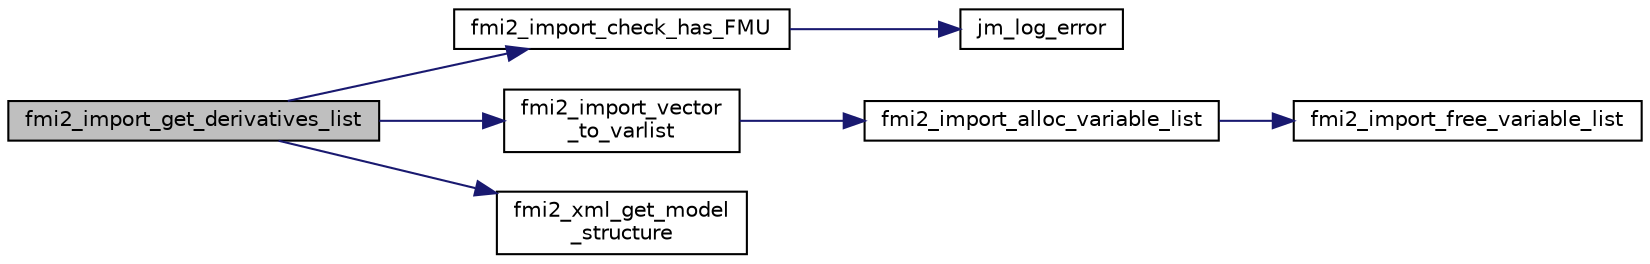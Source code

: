 digraph "fmi2_import_get_derivatives_list"
{
  edge [fontname="Helvetica",fontsize="10",labelfontname="Helvetica",labelfontsize="10"];
  node [fontname="Helvetica",fontsize="10",shape=record];
  rankdir="LR";
  Node49 [label="fmi2_import_get_derivatives_list",height=0.2,width=0.4,color="black", fillcolor="grey75", style="filled", fontcolor="black"];
  Node49 -> Node50 [color="midnightblue",fontsize="10",style="solid",fontname="Helvetica"];
  Node50 [label="fmi2_import_check_has_FMU",height=0.2,width=0.4,color="black", fillcolor="white", style="filled",URL="$d3/df2/fmi2__import_8c.html#a8081f28cd4f12875a98a03a4172dafe4"];
  Node50 -> Node51 [color="midnightblue",fontsize="10",style="solid",fontname="Helvetica"];
  Node51 [label="jm_log_error",height=0.2,width=0.4,color="black", fillcolor="white", style="filled",URL="$d6/dac/group__jm__callbacks.html#gada5096ac90f8adc61a90b76597c4ae05",tooltip="Send a error message to the logger function. See jm_log() for details. "];
  Node49 -> Node52 [color="midnightblue",fontsize="10",style="solid",fontname="Helvetica"];
  Node52 [label="fmi2_import_vector\l_to_varlist",height=0.2,width=0.4,color="black", fillcolor="white", style="filled",URL="$d3/df2/fmi2__import_8c.html#a642361f182b34d9bd8afd1c778fd8897"];
  Node52 -> Node53 [color="midnightblue",fontsize="10",style="solid",fontname="Helvetica"];
  Node53 [label="fmi2_import_alloc_variable_list",height=0.2,width=0.4,color="black", fillcolor="white", style="filled",URL="$df/dae/group__fmi2__import__varlist.html#ga7b144735582b53a3501f2e9ada1509b1",tooltip="Allocate an empty list. "];
  Node53 -> Node54 [color="midnightblue",fontsize="10",style="solid",fontname="Helvetica"];
  Node54 [label="fmi2_import_free_variable_list",height=0.2,width=0.4,color="black", fillcolor="white", style="filled",URL="$df/dae/group__fmi2__import__varlist.html#ga1dcb75553b4e66d962f25f6472df602a",tooltip="Free a variable list. Note that variable lists are allocated dynamically and must be freed when not n..."];
  Node49 -> Node55 [color="midnightblue",fontsize="10",style="solid",fontname="Helvetica"];
  Node55 [label="fmi2_xml_get_model\l_structure",height=0.2,width=0.4,color="black", fillcolor="white", style="filled",URL="$de/d1e/group__fmi2__xml__gen.html#ga095552336ae1818a8de0f18e36e94275",tooltip="Get the model structure pointer. NULL pointer means there was no information present in the XML..."];
}
